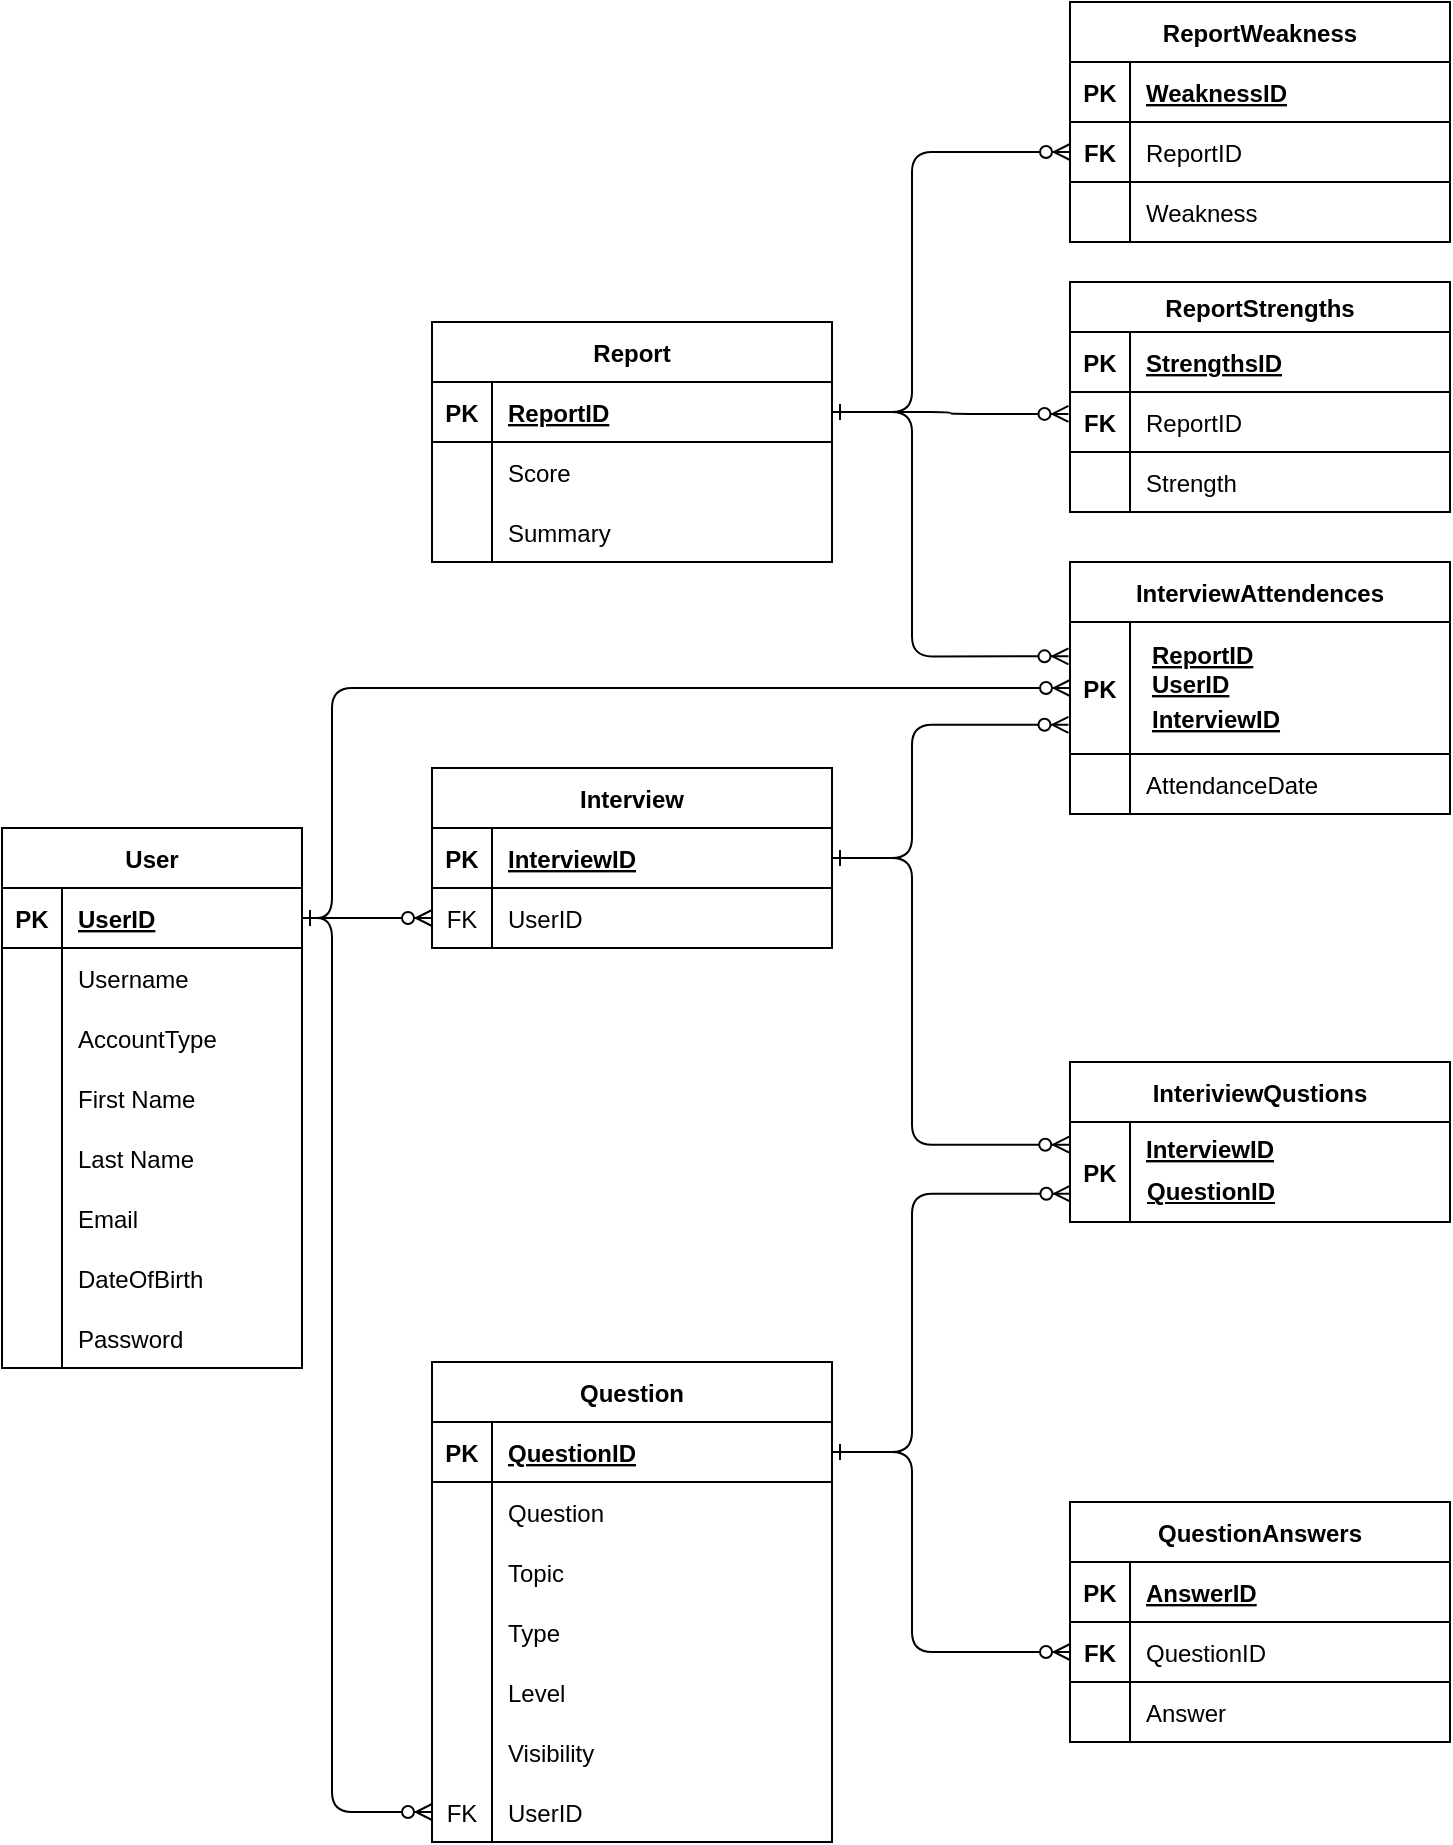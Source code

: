 <mxfile version="20.6.0" type="device"><diagram id="R2lEEEUBdFMjLlhIrx00" name="Page-1"><mxGraphModel dx="1718" dy="1920" grid="1" gridSize="10" guides="1" tooltips="1" connect="1" arrows="1" fold="1" page="1" pageScale="1" pageWidth="850" pageHeight="1100" math="0" shadow="0" extFonts="Permanent Marker^https://fonts.googleapis.com/css?family=Permanent+Marker"><root><mxCell id="0"/><mxCell id="1" parent="0"/><mxCell id="C-vyLk0tnHw3VtMMgP7b-2" value="Question" style="shape=table;startSize=30;container=1;collapsible=1;childLayout=tableLayout;fixedRows=1;rowLines=0;fontStyle=1;align=center;resizeLast=1;" parent="1" vertex="1"><mxGeometry x="240" y="310" width="200" height="240" as="geometry"/></mxCell><mxCell id="C-vyLk0tnHw3VtMMgP7b-3" value="" style="shape=partialRectangle;collapsible=0;dropTarget=0;pointerEvents=0;fillColor=none;points=[[0,0.5],[1,0.5]];portConstraint=eastwest;top=0;left=0;right=0;bottom=1;" parent="C-vyLk0tnHw3VtMMgP7b-2" vertex="1"><mxGeometry y="30" width="200" height="30" as="geometry"/></mxCell><mxCell id="C-vyLk0tnHw3VtMMgP7b-4" value="PK" style="shape=partialRectangle;overflow=hidden;connectable=0;fillColor=none;top=0;left=0;bottom=0;right=0;fontStyle=1;" parent="C-vyLk0tnHw3VtMMgP7b-3" vertex="1"><mxGeometry width="30" height="30" as="geometry"><mxRectangle width="30" height="30" as="alternateBounds"/></mxGeometry></mxCell><mxCell id="C-vyLk0tnHw3VtMMgP7b-5" value="QuestionID" style="shape=partialRectangle;overflow=hidden;connectable=0;fillColor=none;top=0;left=0;bottom=0;right=0;align=left;spacingLeft=6;fontStyle=5;" parent="C-vyLk0tnHw3VtMMgP7b-3" vertex="1"><mxGeometry x="30" width="170" height="30" as="geometry"><mxRectangle width="170" height="30" as="alternateBounds"/></mxGeometry></mxCell><mxCell id="C-vyLk0tnHw3VtMMgP7b-6" value="" style="shape=partialRectangle;collapsible=0;dropTarget=0;pointerEvents=0;fillColor=none;points=[[0,0.5],[1,0.5]];portConstraint=eastwest;top=0;left=0;right=0;bottom=0;" parent="C-vyLk0tnHw3VtMMgP7b-2" vertex="1"><mxGeometry y="60" width="200" height="30" as="geometry"/></mxCell><mxCell id="C-vyLk0tnHw3VtMMgP7b-7" value="" style="shape=partialRectangle;overflow=hidden;connectable=0;fillColor=none;top=0;left=0;bottom=0;right=0;" parent="C-vyLk0tnHw3VtMMgP7b-6" vertex="1"><mxGeometry width="30" height="30" as="geometry"><mxRectangle width="30" height="30" as="alternateBounds"/></mxGeometry></mxCell><mxCell id="C-vyLk0tnHw3VtMMgP7b-8" value="Question" style="shape=partialRectangle;overflow=hidden;connectable=0;fillColor=none;top=0;left=0;bottom=0;right=0;align=left;spacingLeft=6;" parent="C-vyLk0tnHw3VtMMgP7b-6" vertex="1"><mxGeometry x="30" width="170" height="30" as="geometry"><mxRectangle width="170" height="30" as="alternateBounds"/></mxGeometry></mxCell><mxCell id="C-vyLk0tnHw3VtMMgP7b-9" value="" style="shape=partialRectangle;collapsible=0;dropTarget=0;pointerEvents=0;fillColor=none;points=[[0,0.5],[1,0.5]];portConstraint=eastwest;top=0;left=0;right=0;bottom=0;" parent="C-vyLk0tnHw3VtMMgP7b-2" vertex="1"><mxGeometry y="90" width="200" height="30" as="geometry"/></mxCell><mxCell id="C-vyLk0tnHw3VtMMgP7b-10" value="" style="shape=partialRectangle;overflow=hidden;connectable=0;fillColor=none;top=0;left=0;bottom=0;right=0;" parent="C-vyLk0tnHw3VtMMgP7b-9" vertex="1"><mxGeometry width="30" height="30" as="geometry"><mxRectangle width="30" height="30" as="alternateBounds"/></mxGeometry></mxCell><mxCell id="C-vyLk0tnHw3VtMMgP7b-11" value="Topic" style="shape=partialRectangle;overflow=hidden;connectable=0;fillColor=none;top=0;left=0;bottom=0;right=0;align=left;spacingLeft=6;" parent="C-vyLk0tnHw3VtMMgP7b-9" vertex="1"><mxGeometry x="30" width="170" height="30" as="geometry"><mxRectangle width="170" height="30" as="alternateBounds"/></mxGeometry></mxCell><mxCell id="hrVSqrHR-M6TGZz29rNd-143" value="" style="shape=partialRectangle;collapsible=0;dropTarget=0;pointerEvents=0;fillColor=none;points=[[0,0.5],[1,0.5]];portConstraint=eastwest;top=0;left=0;right=0;bottom=0;" vertex="1" parent="C-vyLk0tnHw3VtMMgP7b-2"><mxGeometry y="120" width="200" height="30" as="geometry"/></mxCell><mxCell id="hrVSqrHR-M6TGZz29rNd-144" value="" style="shape=partialRectangle;overflow=hidden;connectable=0;fillColor=none;top=0;left=0;bottom=0;right=0;" vertex="1" parent="hrVSqrHR-M6TGZz29rNd-143"><mxGeometry width="30" height="30" as="geometry"><mxRectangle width="30" height="30" as="alternateBounds"/></mxGeometry></mxCell><mxCell id="hrVSqrHR-M6TGZz29rNd-145" value="Type" style="shape=partialRectangle;overflow=hidden;connectable=0;fillColor=none;top=0;left=0;bottom=0;right=0;align=left;spacingLeft=6;" vertex="1" parent="hrVSqrHR-M6TGZz29rNd-143"><mxGeometry x="30" width="170" height="30" as="geometry"><mxRectangle width="170" height="30" as="alternateBounds"/></mxGeometry></mxCell><mxCell id="hrVSqrHR-M6TGZz29rNd-146" value="" style="shape=partialRectangle;collapsible=0;dropTarget=0;pointerEvents=0;fillColor=none;points=[[0,0.5],[1,0.5]];portConstraint=eastwest;top=0;left=0;right=0;bottom=0;" vertex="1" parent="C-vyLk0tnHw3VtMMgP7b-2"><mxGeometry y="150" width="200" height="30" as="geometry"/></mxCell><mxCell id="hrVSqrHR-M6TGZz29rNd-147" value="" style="shape=partialRectangle;overflow=hidden;connectable=0;fillColor=none;top=0;left=0;bottom=0;right=0;" vertex="1" parent="hrVSqrHR-M6TGZz29rNd-146"><mxGeometry width="30" height="30" as="geometry"><mxRectangle width="30" height="30" as="alternateBounds"/></mxGeometry></mxCell><mxCell id="hrVSqrHR-M6TGZz29rNd-148" value="Level" style="shape=partialRectangle;overflow=hidden;connectable=0;fillColor=none;top=0;left=0;bottom=0;right=0;align=left;spacingLeft=6;" vertex="1" parent="hrVSqrHR-M6TGZz29rNd-146"><mxGeometry x="30" width="170" height="30" as="geometry"><mxRectangle width="170" height="30" as="alternateBounds"/></mxGeometry></mxCell><mxCell id="hrVSqrHR-M6TGZz29rNd-149" value="" style="shape=partialRectangle;collapsible=0;dropTarget=0;pointerEvents=0;fillColor=none;points=[[0,0.5],[1,0.5]];portConstraint=eastwest;top=0;left=0;right=0;bottom=0;" vertex="1" parent="C-vyLk0tnHw3VtMMgP7b-2"><mxGeometry y="180" width="200" height="30" as="geometry"/></mxCell><mxCell id="hrVSqrHR-M6TGZz29rNd-150" value="" style="shape=partialRectangle;overflow=hidden;connectable=0;fillColor=none;top=0;left=0;bottom=0;right=0;" vertex="1" parent="hrVSqrHR-M6TGZz29rNd-149"><mxGeometry width="30" height="30" as="geometry"><mxRectangle width="30" height="30" as="alternateBounds"/></mxGeometry></mxCell><mxCell id="hrVSqrHR-M6TGZz29rNd-151" value="Visibility" style="shape=partialRectangle;overflow=hidden;connectable=0;fillColor=none;top=0;left=0;bottom=0;right=0;align=left;spacingLeft=6;" vertex="1" parent="hrVSqrHR-M6TGZz29rNd-149"><mxGeometry x="30" width="170" height="30" as="geometry"><mxRectangle width="170" height="30" as="alternateBounds"/></mxGeometry></mxCell><mxCell id="hrVSqrHR-M6TGZz29rNd-236" value="" style="shape=partialRectangle;collapsible=0;dropTarget=0;pointerEvents=0;fillColor=none;points=[[0,0.5],[1,0.5]];portConstraint=eastwest;top=0;left=0;right=0;bottom=0;" vertex="1" parent="C-vyLk0tnHw3VtMMgP7b-2"><mxGeometry y="210" width="200" height="30" as="geometry"/></mxCell><mxCell id="hrVSqrHR-M6TGZz29rNd-237" value="FK" style="shape=partialRectangle;overflow=hidden;connectable=0;fillColor=none;top=0;left=0;bottom=0;right=0;" vertex="1" parent="hrVSqrHR-M6TGZz29rNd-236"><mxGeometry width="30" height="30" as="geometry"><mxRectangle width="30" height="30" as="alternateBounds"/></mxGeometry></mxCell><mxCell id="hrVSqrHR-M6TGZz29rNd-238" value="UserID" style="shape=partialRectangle;overflow=hidden;connectable=0;fillColor=none;top=0;left=0;bottom=0;right=0;align=left;spacingLeft=6;" vertex="1" parent="hrVSqrHR-M6TGZz29rNd-236"><mxGeometry x="30" width="170" height="30" as="geometry"><mxRectangle width="170" height="30" as="alternateBounds"/></mxGeometry></mxCell><mxCell id="C-vyLk0tnHw3VtMMgP7b-13" value="Interview" style="shape=table;startSize=30;container=1;collapsible=1;childLayout=tableLayout;fixedRows=1;rowLines=0;fontStyle=1;align=center;resizeLast=1;" parent="1" vertex="1"><mxGeometry x="240" y="13" width="200" height="90" as="geometry"/></mxCell><mxCell id="C-vyLk0tnHw3VtMMgP7b-14" value="" style="shape=partialRectangle;collapsible=0;dropTarget=0;pointerEvents=0;fillColor=none;points=[[0,0.5],[1,0.5]];portConstraint=eastwest;top=0;left=0;right=0;bottom=1;" parent="C-vyLk0tnHw3VtMMgP7b-13" vertex="1"><mxGeometry y="30" width="200" height="30" as="geometry"/></mxCell><mxCell id="C-vyLk0tnHw3VtMMgP7b-15" value="PK" style="shape=partialRectangle;overflow=hidden;connectable=0;fillColor=none;top=0;left=0;bottom=0;right=0;fontStyle=1;" parent="C-vyLk0tnHw3VtMMgP7b-14" vertex="1"><mxGeometry width="30" height="30" as="geometry"><mxRectangle width="30" height="30" as="alternateBounds"/></mxGeometry></mxCell><mxCell id="C-vyLk0tnHw3VtMMgP7b-16" value="InterviewID" style="shape=partialRectangle;overflow=hidden;connectable=0;fillColor=none;top=0;left=0;bottom=0;right=0;align=left;spacingLeft=6;fontStyle=5;" parent="C-vyLk0tnHw3VtMMgP7b-14" vertex="1"><mxGeometry x="30" width="170" height="30" as="geometry"><mxRectangle width="170" height="30" as="alternateBounds"/></mxGeometry></mxCell><mxCell id="C-vyLk0tnHw3VtMMgP7b-17" value="" style="shape=partialRectangle;collapsible=0;dropTarget=0;pointerEvents=0;fillColor=none;points=[[0,0.5],[1,0.5]];portConstraint=eastwest;top=0;left=0;right=0;bottom=0;" parent="C-vyLk0tnHw3VtMMgP7b-13" vertex="1"><mxGeometry y="60" width="200" height="30" as="geometry"/></mxCell><mxCell id="C-vyLk0tnHw3VtMMgP7b-18" value="FK" style="shape=partialRectangle;overflow=hidden;connectable=0;fillColor=none;top=0;left=0;bottom=0;right=0;" parent="C-vyLk0tnHw3VtMMgP7b-17" vertex="1"><mxGeometry width="30" height="30" as="geometry"><mxRectangle width="30" height="30" as="alternateBounds"/></mxGeometry></mxCell><mxCell id="C-vyLk0tnHw3VtMMgP7b-19" value="UserID" style="shape=partialRectangle;overflow=hidden;connectable=0;fillColor=none;top=0;left=0;bottom=0;right=0;align=left;spacingLeft=6;" parent="C-vyLk0tnHw3VtMMgP7b-17" vertex="1"><mxGeometry x="30" width="170" height="30" as="geometry"><mxRectangle width="170" height="30" as="alternateBounds"/></mxGeometry></mxCell><mxCell id="C-vyLk0tnHw3VtMMgP7b-23" value="User" style="shape=table;startSize=30;container=1;collapsible=1;childLayout=tableLayout;fixedRows=1;rowLines=0;fontStyle=1;align=center;resizeLast=1;" parent="1" vertex="1"><mxGeometry x="25" y="43" width="150" height="270" as="geometry"/></mxCell><mxCell id="C-vyLk0tnHw3VtMMgP7b-24" value="" style="shape=partialRectangle;collapsible=0;dropTarget=0;pointerEvents=0;fillColor=none;points=[[0,0.5],[1,0.5]];portConstraint=eastwest;top=0;left=0;right=0;bottom=1;" parent="C-vyLk0tnHw3VtMMgP7b-23" vertex="1"><mxGeometry y="30" width="150" height="30" as="geometry"/></mxCell><mxCell id="C-vyLk0tnHw3VtMMgP7b-25" value="PK" style="shape=partialRectangle;overflow=hidden;connectable=0;fillColor=none;top=0;left=0;bottom=0;right=0;fontStyle=1;" parent="C-vyLk0tnHw3VtMMgP7b-24" vertex="1"><mxGeometry width="30" height="30" as="geometry"><mxRectangle width="30" height="30" as="alternateBounds"/></mxGeometry></mxCell><mxCell id="C-vyLk0tnHw3VtMMgP7b-26" value="UserID" style="shape=partialRectangle;overflow=hidden;connectable=0;fillColor=none;top=0;left=0;bottom=0;right=0;align=left;spacingLeft=6;fontStyle=5;" parent="C-vyLk0tnHw3VtMMgP7b-24" vertex="1"><mxGeometry x="30" width="120" height="30" as="geometry"><mxRectangle width="120" height="30" as="alternateBounds"/></mxGeometry></mxCell><mxCell id="C-vyLk0tnHw3VtMMgP7b-27" value="" style="shape=partialRectangle;collapsible=0;dropTarget=0;pointerEvents=0;fillColor=none;points=[[0,0.5],[1,0.5]];portConstraint=eastwest;top=0;left=0;right=0;bottom=0;" parent="C-vyLk0tnHw3VtMMgP7b-23" vertex="1"><mxGeometry y="60" width="150" height="30" as="geometry"/></mxCell><mxCell id="C-vyLk0tnHw3VtMMgP7b-28" value="" style="shape=partialRectangle;overflow=hidden;connectable=0;fillColor=none;top=0;left=0;bottom=0;right=0;" parent="C-vyLk0tnHw3VtMMgP7b-27" vertex="1"><mxGeometry width="30" height="30" as="geometry"><mxRectangle width="30" height="30" as="alternateBounds"/></mxGeometry></mxCell><mxCell id="C-vyLk0tnHw3VtMMgP7b-29" value="Username " style="shape=partialRectangle;overflow=hidden;connectable=0;fillColor=none;top=0;left=0;bottom=0;right=0;align=left;spacingLeft=6;" parent="C-vyLk0tnHw3VtMMgP7b-27" vertex="1"><mxGeometry x="30" width="120" height="30" as="geometry"><mxRectangle width="120" height="30" as="alternateBounds"/></mxGeometry></mxCell><mxCell id="hrVSqrHR-M6TGZz29rNd-122" value="" style="shape=partialRectangle;collapsible=0;dropTarget=0;pointerEvents=0;fillColor=none;points=[[0,0.5],[1,0.5]];portConstraint=eastwest;top=0;left=0;right=0;bottom=0;" vertex="1" parent="C-vyLk0tnHw3VtMMgP7b-23"><mxGeometry y="90" width="150" height="30" as="geometry"/></mxCell><mxCell id="hrVSqrHR-M6TGZz29rNd-123" value="" style="shape=partialRectangle;overflow=hidden;connectable=0;fillColor=none;top=0;left=0;bottom=0;right=0;" vertex="1" parent="hrVSqrHR-M6TGZz29rNd-122"><mxGeometry width="30" height="30" as="geometry"><mxRectangle width="30" height="30" as="alternateBounds"/></mxGeometry></mxCell><mxCell id="hrVSqrHR-M6TGZz29rNd-124" value="AccountType " style="shape=partialRectangle;overflow=hidden;connectable=0;fillColor=none;top=0;left=0;bottom=0;right=0;align=left;spacingLeft=6;" vertex="1" parent="hrVSqrHR-M6TGZz29rNd-122"><mxGeometry x="30" width="120" height="30" as="geometry"><mxRectangle width="120" height="30" as="alternateBounds"/></mxGeometry></mxCell><mxCell id="hrVSqrHR-M6TGZz29rNd-125" value="" style="shape=partialRectangle;collapsible=0;dropTarget=0;pointerEvents=0;fillColor=none;points=[[0,0.5],[1,0.5]];portConstraint=eastwest;top=0;left=0;right=0;bottom=0;" vertex="1" parent="C-vyLk0tnHw3VtMMgP7b-23"><mxGeometry y="120" width="150" height="30" as="geometry"/></mxCell><mxCell id="hrVSqrHR-M6TGZz29rNd-126" value="" style="shape=partialRectangle;overflow=hidden;connectable=0;fillColor=none;top=0;left=0;bottom=0;right=0;" vertex="1" parent="hrVSqrHR-M6TGZz29rNd-125"><mxGeometry width="30" height="30" as="geometry"><mxRectangle width="30" height="30" as="alternateBounds"/></mxGeometry></mxCell><mxCell id="hrVSqrHR-M6TGZz29rNd-127" value="First Name" style="shape=partialRectangle;overflow=hidden;connectable=0;fillColor=none;top=0;left=0;bottom=0;right=0;align=left;spacingLeft=6;" vertex="1" parent="hrVSqrHR-M6TGZz29rNd-125"><mxGeometry x="30" width="120" height="30" as="geometry"><mxRectangle width="120" height="30" as="alternateBounds"/></mxGeometry></mxCell><mxCell id="hrVSqrHR-M6TGZz29rNd-128" value="" style="shape=partialRectangle;collapsible=0;dropTarget=0;pointerEvents=0;fillColor=none;points=[[0,0.5],[1,0.5]];portConstraint=eastwest;top=0;left=0;right=0;bottom=0;" vertex="1" parent="C-vyLk0tnHw3VtMMgP7b-23"><mxGeometry y="150" width="150" height="30" as="geometry"/></mxCell><mxCell id="hrVSqrHR-M6TGZz29rNd-129" value="" style="shape=partialRectangle;overflow=hidden;connectable=0;fillColor=none;top=0;left=0;bottom=0;right=0;" vertex="1" parent="hrVSqrHR-M6TGZz29rNd-128"><mxGeometry width="30" height="30" as="geometry"><mxRectangle width="30" height="30" as="alternateBounds"/></mxGeometry></mxCell><mxCell id="hrVSqrHR-M6TGZz29rNd-130" value="Last Name" style="shape=partialRectangle;overflow=hidden;connectable=0;fillColor=none;top=0;left=0;bottom=0;right=0;align=left;spacingLeft=6;" vertex="1" parent="hrVSqrHR-M6TGZz29rNd-128"><mxGeometry x="30" width="120" height="30" as="geometry"><mxRectangle width="120" height="30" as="alternateBounds"/></mxGeometry></mxCell><mxCell id="hrVSqrHR-M6TGZz29rNd-131" value="" style="shape=partialRectangle;collapsible=0;dropTarget=0;pointerEvents=0;fillColor=none;points=[[0,0.5],[1,0.5]];portConstraint=eastwest;top=0;left=0;right=0;bottom=0;" vertex="1" parent="C-vyLk0tnHw3VtMMgP7b-23"><mxGeometry y="180" width="150" height="30" as="geometry"/></mxCell><mxCell id="hrVSqrHR-M6TGZz29rNd-132" value="" style="shape=partialRectangle;overflow=hidden;connectable=0;fillColor=none;top=0;left=0;bottom=0;right=0;" vertex="1" parent="hrVSqrHR-M6TGZz29rNd-131"><mxGeometry width="30" height="30" as="geometry"><mxRectangle width="30" height="30" as="alternateBounds"/></mxGeometry></mxCell><mxCell id="hrVSqrHR-M6TGZz29rNd-133" value="Email" style="shape=partialRectangle;overflow=hidden;connectable=0;fillColor=none;top=0;left=0;bottom=0;right=0;align=left;spacingLeft=6;" vertex="1" parent="hrVSqrHR-M6TGZz29rNd-131"><mxGeometry x="30" width="120" height="30" as="geometry"><mxRectangle width="120" height="30" as="alternateBounds"/></mxGeometry></mxCell><mxCell id="hrVSqrHR-M6TGZz29rNd-134" value="" style="shape=partialRectangle;collapsible=0;dropTarget=0;pointerEvents=0;fillColor=none;points=[[0,0.5],[1,0.5]];portConstraint=eastwest;top=0;left=0;right=0;bottom=0;" vertex="1" parent="C-vyLk0tnHw3VtMMgP7b-23"><mxGeometry y="210" width="150" height="30" as="geometry"/></mxCell><mxCell id="hrVSqrHR-M6TGZz29rNd-135" value="" style="shape=partialRectangle;overflow=hidden;connectable=0;fillColor=none;top=0;left=0;bottom=0;right=0;" vertex="1" parent="hrVSqrHR-M6TGZz29rNd-134"><mxGeometry width="30" height="30" as="geometry"><mxRectangle width="30" height="30" as="alternateBounds"/></mxGeometry></mxCell><mxCell id="hrVSqrHR-M6TGZz29rNd-136" value="DateOfBirth" style="shape=partialRectangle;overflow=hidden;connectable=0;fillColor=none;top=0;left=0;bottom=0;right=0;align=left;spacingLeft=6;" vertex="1" parent="hrVSqrHR-M6TGZz29rNd-134"><mxGeometry x="30" width="120" height="30" as="geometry"><mxRectangle width="120" height="30" as="alternateBounds"/></mxGeometry></mxCell><mxCell id="hrVSqrHR-M6TGZz29rNd-137" value="" style="shape=partialRectangle;collapsible=0;dropTarget=0;pointerEvents=0;fillColor=none;points=[[0,0.5],[1,0.5]];portConstraint=eastwest;top=0;left=0;right=0;bottom=0;" vertex="1" parent="C-vyLk0tnHw3VtMMgP7b-23"><mxGeometry y="240" width="150" height="30" as="geometry"/></mxCell><mxCell id="hrVSqrHR-M6TGZz29rNd-138" value="" style="shape=partialRectangle;overflow=hidden;connectable=0;fillColor=none;top=0;left=0;bottom=0;right=0;" vertex="1" parent="hrVSqrHR-M6TGZz29rNd-137"><mxGeometry width="30" height="30" as="geometry"><mxRectangle width="30" height="30" as="alternateBounds"/></mxGeometry></mxCell><mxCell id="hrVSqrHR-M6TGZz29rNd-139" value="Password" style="shape=partialRectangle;overflow=hidden;connectable=0;fillColor=none;top=0;left=0;bottom=0;right=0;align=left;spacingLeft=6;" vertex="1" parent="hrVSqrHR-M6TGZz29rNd-137"><mxGeometry x="30" width="120" height="30" as="geometry"><mxRectangle width="120" height="30" as="alternateBounds"/></mxGeometry></mxCell><mxCell id="hrVSqrHR-M6TGZz29rNd-174" value="QuestionAnswers" style="shape=table;startSize=30;container=1;collapsible=1;childLayout=tableLayout;fixedRows=1;rowLines=0;fontStyle=1;align=center;resizeLast=1;" vertex="1" parent="1"><mxGeometry x="559" y="380" width="190" height="120" as="geometry"/></mxCell><mxCell id="hrVSqrHR-M6TGZz29rNd-175" value="" style="shape=partialRectangle;collapsible=0;dropTarget=0;pointerEvents=0;fillColor=none;points=[[0,0.5],[1,0.5]];portConstraint=eastwest;top=0;left=0;right=0;bottom=1;" vertex="1" parent="hrVSqrHR-M6TGZz29rNd-174"><mxGeometry y="30" width="190" height="30" as="geometry"/></mxCell><mxCell id="hrVSqrHR-M6TGZz29rNd-176" value="PK" style="shape=partialRectangle;overflow=hidden;connectable=0;fillColor=none;top=0;left=0;bottom=0;right=0;fontStyle=1;" vertex="1" parent="hrVSqrHR-M6TGZz29rNd-175"><mxGeometry width="30" height="30" as="geometry"><mxRectangle width="30" height="30" as="alternateBounds"/></mxGeometry></mxCell><mxCell id="hrVSqrHR-M6TGZz29rNd-177" value="AnswerID" style="shape=partialRectangle;overflow=hidden;connectable=0;fillColor=none;top=0;left=0;bottom=0;right=0;align=left;spacingLeft=6;fontStyle=5;" vertex="1" parent="hrVSqrHR-M6TGZz29rNd-175"><mxGeometry x="30" width="160" height="30" as="geometry"><mxRectangle width="160" height="30" as="alternateBounds"/></mxGeometry></mxCell><mxCell id="hrVSqrHR-M6TGZz29rNd-209" value="" style="shape=partialRectangle;collapsible=0;dropTarget=0;pointerEvents=0;fillColor=none;points=[[0,0.5],[1,0.5]];portConstraint=eastwest;top=0;left=0;right=0;bottom=1;" vertex="1" parent="hrVSqrHR-M6TGZz29rNd-174"><mxGeometry y="60" width="190" height="30" as="geometry"/></mxCell><mxCell id="hrVSqrHR-M6TGZz29rNd-210" value="FK" style="shape=partialRectangle;overflow=hidden;connectable=0;fillColor=none;top=0;left=0;bottom=0;right=0;fontStyle=1;" vertex="1" parent="hrVSqrHR-M6TGZz29rNd-209"><mxGeometry width="30" height="30" as="geometry"><mxRectangle width="30" height="30" as="alternateBounds"/></mxGeometry></mxCell><mxCell id="hrVSqrHR-M6TGZz29rNd-211" value="QuestionID" style="shape=partialRectangle;overflow=hidden;connectable=0;fillColor=none;top=0;left=0;bottom=0;right=0;align=left;spacingLeft=6;fontStyle=0;" vertex="1" parent="hrVSqrHR-M6TGZz29rNd-209"><mxGeometry x="30" width="160" height="30" as="geometry"><mxRectangle width="160" height="30" as="alternateBounds"/></mxGeometry></mxCell><mxCell id="hrVSqrHR-M6TGZz29rNd-178" value="" style="shape=partialRectangle;collapsible=0;dropTarget=0;pointerEvents=0;fillColor=none;points=[[0,0.5],[1,0.5]];portConstraint=eastwest;top=0;left=0;right=0;bottom=0;" vertex="1" parent="hrVSqrHR-M6TGZz29rNd-174"><mxGeometry y="90" width="190" height="30" as="geometry"/></mxCell><mxCell id="hrVSqrHR-M6TGZz29rNd-179" value="" style="shape=partialRectangle;overflow=hidden;connectable=0;fillColor=none;top=0;left=0;bottom=0;right=0;" vertex="1" parent="hrVSqrHR-M6TGZz29rNd-178"><mxGeometry width="30" height="30" as="geometry"><mxRectangle width="30" height="30" as="alternateBounds"/></mxGeometry></mxCell><mxCell id="hrVSqrHR-M6TGZz29rNd-180" value="Answer" style="shape=partialRectangle;overflow=hidden;connectable=0;fillColor=none;top=0;left=0;bottom=0;right=0;align=left;spacingLeft=6;" vertex="1" parent="hrVSqrHR-M6TGZz29rNd-178"><mxGeometry x="30" width="160" height="30" as="geometry"><mxRectangle width="160" height="30" as="alternateBounds"/></mxGeometry></mxCell><mxCell id="hrVSqrHR-M6TGZz29rNd-193" value="Report" style="shape=table;startSize=30;container=1;collapsible=1;childLayout=tableLayout;fixedRows=1;rowLines=0;fontStyle=1;align=center;resizeLast=1;" vertex="1" parent="1"><mxGeometry x="240" y="-210" width="200" height="120" as="geometry"/></mxCell><mxCell id="hrVSqrHR-M6TGZz29rNd-194" value="" style="shape=partialRectangle;collapsible=0;dropTarget=0;pointerEvents=0;fillColor=none;points=[[0,0.5],[1,0.5]];portConstraint=eastwest;top=0;left=0;right=0;bottom=1;" vertex="1" parent="hrVSqrHR-M6TGZz29rNd-193"><mxGeometry y="30" width="200" height="30" as="geometry"/></mxCell><mxCell id="hrVSqrHR-M6TGZz29rNd-195" value="PK" style="shape=partialRectangle;overflow=hidden;connectable=0;fillColor=none;top=0;left=0;bottom=0;right=0;fontStyle=1;" vertex="1" parent="hrVSqrHR-M6TGZz29rNd-194"><mxGeometry width="30" height="30" as="geometry"><mxRectangle width="30" height="30" as="alternateBounds"/></mxGeometry></mxCell><mxCell id="hrVSqrHR-M6TGZz29rNd-196" value="ReportID" style="shape=partialRectangle;overflow=hidden;connectable=0;fillColor=none;top=0;left=0;bottom=0;right=0;align=left;spacingLeft=6;fontStyle=5;" vertex="1" parent="hrVSqrHR-M6TGZz29rNd-194"><mxGeometry x="30" width="170" height="30" as="geometry"><mxRectangle width="170" height="30" as="alternateBounds"/></mxGeometry></mxCell><mxCell id="hrVSqrHR-M6TGZz29rNd-197" value="" style="shape=partialRectangle;collapsible=0;dropTarget=0;pointerEvents=0;fillColor=none;points=[[0,0.5],[1,0.5]];portConstraint=eastwest;top=0;left=0;right=0;bottom=0;" vertex="1" parent="hrVSqrHR-M6TGZz29rNd-193"><mxGeometry y="60" width="200" height="30" as="geometry"/></mxCell><mxCell id="hrVSqrHR-M6TGZz29rNd-198" value="" style="shape=partialRectangle;overflow=hidden;connectable=0;fillColor=none;top=0;left=0;bottom=0;right=0;" vertex="1" parent="hrVSqrHR-M6TGZz29rNd-197"><mxGeometry width="30" height="30" as="geometry"><mxRectangle width="30" height="30" as="alternateBounds"/></mxGeometry></mxCell><mxCell id="hrVSqrHR-M6TGZz29rNd-199" value="Score" style="shape=partialRectangle;overflow=hidden;connectable=0;fillColor=none;top=0;left=0;bottom=0;right=0;align=left;spacingLeft=6;" vertex="1" parent="hrVSqrHR-M6TGZz29rNd-197"><mxGeometry x="30" width="170" height="30" as="geometry"><mxRectangle width="170" height="30" as="alternateBounds"/></mxGeometry></mxCell><mxCell id="hrVSqrHR-M6TGZz29rNd-200" value="" style="shape=partialRectangle;collapsible=0;dropTarget=0;pointerEvents=0;fillColor=none;points=[[0,0.5],[1,0.5]];portConstraint=eastwest;top=0;left=0;right=0;bottom=0;" vertex="1" parent="hrVSqrHR-M6TGZz29rNd-193"><mxGeometry y="90" width="200" height="30" as="geometry"/></mxCell><mxCell id="hrVSqrHR-M6TGZz29rNd-201" value="" style="shape=partialRectangle;overflow=hidden;connectable=0;fillColor=none;top=0;left=0;bottom=0;right=0;" vertex="1" parent="hrVSqrHR-M6TGZz29rNd-200"><mxGeometry width="30" height="30" as="geometry"><mxRectangle width="30" height="30" as="alternateBounds"/></mxGeometry></mxCell><mxCell id="hrVSqrHR-M6TGZz29rNd-202" value="Summary" style="shape=partialRectangle;overflow=hidden;connectable=0;fillColor=none;top=0;left=0;bottom=0;right=0;align=left;spacingLeft=6;" vertex="1" parent="hrVSqrHR-M6TGZz29rNd-200"><mxGeometry x="30" width="170" height="30" as="geometry"><mxRectangle width="170" height="30" as="alternateBounds"/></mxGeometry></mxCell><mxCell id="hrVSqrHR-M6TGZz29rNd-212" value="" style="edgeStyle=orthogonalEdgeStyle;endArrow=ERzeroToMany;startArrow=ERone;endFill=1;startFill=0;entryX=0;entryY=0.5;entryDx=0;entryDy=0;" edge="1" parent="1" source="C-vyLk0tnHw3VtMMgP7b-3" target="hrVSqrHR-M6TGZz29rNd-209"><mxGeometry width="100" height="100" relative="1" as="geometry"><mxPoint x="200" y="95" as="sourcePoint"/><mxPoint x="290" y="105" as="targetPoint"/><Array as="points"><mxPoint x="480" y="355"/><mxPoint x="480" y="455"/></Array></mxGeometry></mxCell><mxCell id="hrVSqrHR-M6TGZz29rNd-213" value="ReportWeakness" style="shape=table;startSize=30;container=1;collapsible=1;childLayout=tableLayout;fixedRows=1;rowLines=0;fontStyle=1;align=center;resizeLast=1;" vertex="1" parent="1"><mxGeometry x="559" y="-370" width="190" height="120" as="geometry"/></mxCell><mxCell id="hrVSqrHR-M6TGZz29rNd-214" value="" style="shape=partialRectangle;collapsible=0;dropTarget=0;pointerEvents=0;fillColor=none;points=[[0,0.5],[1,0.5]];portConstraint=eastwest;top=0;left=0;right=0;bottom=1;" vertex="1" parent="hrVSqrHR-M6TGZz29rNd-213"><mxGeometry y="30" width="190" height="30" as="geometry"/></mxCell><mxCell id="hrVSqrHR-M6TGZz29rNd-215" value="PK" style="shape=partialRectangle;overflow=hidden;connectable=0;fillColor=none;top=0;left=0;bottom=0;right=0;fontStyle=1;" vertex="1" parent="hrVSqrHR-M6TGZz29rNd-214"><mxGeometry width="30" height="30" as="geometry"><mxRectangle width="30" height="30" as="alternateBounds"/></mxGeometry></mxCell><mxCell id="hrVSqrHR-M6TGZz29rNd-216" value="WeaknessID" style="shape=partialRectangle;overflow=hidden;connectable=0;fillColor=none;top=0;left=0;bottom=0;right=0;align=left;spacingLeft=6;fontStyle=5;" vertex="1" parent="hrVSqrHR-M6TGZz29rNd-214"><mxGeometry x="30" width="160" height="30" as="geometry"><mxRectangle width="160" height="30" as="alternateBounds"/></mxGeometry></mxCell><mxCell id="hrVSqrHR-M6TGZz29rNd-217" value="" style="shape=partialRectangle;collapsible=0;dropTarget=0;pointerEvents=0;fillColor=none;points=[[0,0.5],[1,0.5]];portConstraint=eastwest;top=0;left=0;right=0;bottom=1;" vertex="1" parent="hrVSqrHR-M6TGZz29rNd-213"><mxGeometry y="60" width="190" height="30" as="geometry"/></mxCell><mxCell id="hrVSqrHR-M6TGZz29rNd-218" value="FK" style="shape=partialRectangle;overflow=hidden;connectable=0;fillColor=none;top=0;left=0;bottom=0;right=0;fontStyle=1;" vertex="1" parent="hrVSqrHR-M6TGZz29rNd-217"><mxGeometry width="30" height="30" as="geometry"><mxRectangle width="30" height="30" as="alternateBounds"/></mxGeometry></mxCell><mxCell id="hrVSqrHR-M6TGZz29rNd-219" value="ReportID" style="shape=partialRectangle;overflow=hidden;connectable=0;fillColor=none;top=0;left=0;bottom=0;right=0;align=left;spacingLeft=6;fontStyle=0;" vertex="1" parent="hrVSqrHR-M6TGZz29rNd-217"><mxGeometry x="30" width="160" height="30" as="geometry"><mxRectangle width="160" height="30" as="alternateBounds"/></mxGeometry></mxCell><mxCell id="hrVSqrHR-M6TGZz29rNd-220" value="" style="shape=partialRectangle;collapsible=0;dropTarget=0;pointerEvents=0;fillColor=none;points=[[0,0.5],[1,0.5]];portConstraint=eastwest;top=0;left=0;right=0;bottom=0;" vertex="1" parent="hrVSqrHR-M6TGZz29rNd-213"><mxGeometry y="90" width="190" height="30" as="geometry"/></mxCell><mxCell id="hrVSqrHR-M6TGZz29rNd-221" value="" style="shape=partialRectangle;overflow=hidden;connectable=0;fillColor=none;top=0;left=0;bottom=0;right=0;" vertex="1" parent="hrVSqrHR-M6TGZz29rNd-220"><mxGeometry width="30" height="30" as="geometry"><mxRectangle width="30" height="30" as="alternateBounds"/></mxGeometry></mxCell><mxCell id="hrVSqrHR-M6TGZz29rNd-222" value="Weakness" style="shape=partialRectangle;overflow=hidden;connectable=0;fillColor=none;top=0;left=0;bottom=0;right=0;align=left;spacingLeft=6;" vertex="1" parent="hrVSqrHR-M6TGZz29rNd-220"><mxGeometry x="30" width="160" height="30" as="geometry"><mxRectangle width="160" height="30" as="alternateBounds"/></mxGeometry></mxCell><mxCell id="hrVSqrHR-M6TGZz29rNd-223" value="ReportStrengths" style="shape=table;startSize=25;container=1;collapsible=1;childLayout=tableLayout;fixedRows=1;rowLines=0;fontStyle=1;align=center;resizeLast=1;" vertex="1" parent="1"><mxGeometry x="559" y="-230" width="190" height="115" as="geometry"/></mxCell><mxCell id="hrVSqrHR-M6TGZz29rNd-224" value="" style="shape=partialRectangle;collapsible=0;dropTarget=0;pointerEvents=0;fillColor=none;points=[[0,0.5],[1,0.5]];portConstraint=eastwest;top=0;left=0;right=0;bottom=1;" vertex="1" parent="hrVSqrHR-M6TGZz29rNd-223"><mxGeometry y="25" width="190" height="30" as="geometry"/></mxCell><mxCell id="hrVSqrHR-M6TGZz29rNd-225" value="PK" style="shape=partialRectangle;overflow=hidden;connectable=0;fillColor=none;top=0;left=0;bottom=0;right=0;fontStyle=1;" vertex="1" parent="hrVSqrHR-M6TGZz29rNd-224"><mxGeometry width="30" height="30" as="geometry"><mxRectangle width="30" height="30" as="alternateBounds"/></mxGeometry></mxCell><mxCell id="hrVSqrHR-M6TGZz29rNd-226" value="StrengthsID" style="shape=partialRectangle;overflow=hidden;connectable=0;fillColor=none;top=0;left=0;bottom=0;right=0;align=left;spacingLeft=6;fontStyle=5;" vertex="1" parent="hrVSqrHR-M6TGZz29rNd-224"><mxGeometry x="30" width="160" height="30" as="geometry"><mxRectangle width="160" height="30" as="alternateBounds"/></mxGeometry></mxCell><mxCell id="hrVSqrHR-M6TGZz29rNd-227" value="" style="shape=partialRectangle;collapsible=0;dropTarget=0;pointerEvents=0;fillColor=none;points=[[0,0.5],[1,0.5]];portConstraint=eastwest;top=0;left=0;right=0;bottom=1;" vertex="1" parent="hrVSqrHR-M6TGZz29rNd-223"><mxGeometry y="55" width="190" height="30" as="geometry"/></mxCell><mxCell id="hrVSqrHR-M6TGZz29rNd-228" value="FK" style="shape=partialRectangle;overflow=hidden;connectable=0;fillColor=none;top=0;left=0;bottom=0;right=0;fontStyle=1;" vertex="1" parent="hrVSqrHR-M6TGZz29rNd-227"><mxGeometry width="30" height="30" as="geometry"><mxRectangle width="30" height="30" as="alternateBounds"/></mxGeometry></mxCell><mxCell id="hrVSqrHR-M6TGZz29rNd-229" value="ReportID" style="shape=partialRectangle;overflow=hidden;connectable=0;fillColor=none;top=0;left=0;bottom=0;right=0;align=left;spacingLeft=6;fontStyle=0;" vertex="1" parent="hrVSqrHR-M6TGZz29rNd-227"><mxGeometry x="30" width="160" height="30" as="geometry"><mxRectangle width="160" height="30" as="alternateBounds"/></mxGeometry></mxCell><mxCell id="hrVSqrHR-M6TGZz29rNd-230" value="" style="shape=partialRectangle;collapsible=0;dropTarget=0;pointerEvents=0;fillColor=none;points=[[0,0.5],[1,0.5]];portConstraint=eastwest;top=0;left=0;right=0;bottom=0;" vertex="1" parent="hrVSqrHR-M6TGZz29rNd-223"><mxGeometry y="85" width="190" height="30" as="geometry"/></mxCell><mxCell id="hrVSqrHR-M6TGZz29rNd-231" value="" style="shape=partialRectangle;overflow=hidden;connectable=0;fillColor=none;top=0;left=0;bottom=0;right=0;" vertex="1" parent="hrVSqrHR-M6TGZz29rNd-230"><mxGeometry width="30" height="30" as="geometry"><mxRectangle width="30" height="30" as="alternateBounds"/></mxGeometry></mxCell><mxCell id="hrVSqrHR-M6TGZz29rNd-232" value="Strength" style="shape=partialRectangle;overflow=hidden;connectable=0;fillColor=none;top=0;left=0;bottom=0;right=0;align=left;spacingLeft=6;" vertex="1" parent="hrVSqrHR-M6TGZz29rNd-230"><mxGeometry x="30" width="160" height="30" as="geometry"><mxRectangle width="160" height="30" as="alternateBounds"/></mxGeometry></mxCell><mxCell id="hrVSqrHR-M6TGZz29rNd-233" value="" style="edgeStyle=orthogonalEdgeStyle;endArrow=ERzeroToMany;startArrow=ERone;endFill=1;startFill=0;exitX=1;exitY=0.5;exitDx=0;exitDy=0;entryX=0;entryY=0.5;entryDx=0;entryDy=0;" edge="1" parent="1" source="hrVSqrHR-M6TGZz29rNd-194" target="hrVSqrHR-M6TGZz29rNd-217"><mxGeometry width="100" height="100" relative="1" as="geometry"><mxPoint x="759.5" y="-637.49" as="sourcePoint"/><mxPoint x="820" y="-602" as="targetPoint"/><Array as="points"><mxPoint x="480" y="-165"/><mxPoint x="480" y="-295"/></Array></mxGeometry></mxCell><mxCell id="hrVSqrHR-M6TGZz29rNd-234" value="" style="edgeStyle=orthogonalEdgeStyle;endArrow=ERzeroToMany;startArrow=ERone;endFill=1;startFill=0;exitX=1;exitY=0.5;exitDx=0;exitDy=0;entryX=-0.004;entryY=0.365;entryDx=0;entryDy=0;entryPerimeter=0;" edge="1" parent="1" source="hrVSqrHR-M6TGZz29rNd-194" target="hrVSqrHR-M6TGZz29rNd-227"><mxGeometry width="100" height="100" relative="1" as="geometry"><mxPoint x="520" y="-275" as="sourcePoint"/><mxPoint x="585" y="-295" as="targetPoint"/></mxGeometry></mxCell><mxCell id="hrVSqrHR-M6TGZz29rNd-265" value="" style="edgeStyle=orthogonalEdgeStyle;endArrow=ERzeroToMany;startArrow=ERone;endFill=1;startFill=0;exitX=1;exitY=0.5;exitDx=0;exitDy=0;entryX=0;entryY=0.5;entryDx=0;entryDy=0;" edge="1" parent="1" source="C-vyLk0tnHw3VtMMgP7b-24" target="hrVSqrHR-M6TGZz29rNd-236"><mxGeometry width="100" height="100" relative="1" as="geometry"><mxPoint x="185" y="98" as="sourcePoint"/><mxPoint x="275" y="128" as="targetPoint"/><Array as="points"><mxPoint x="190" y="88"/><mxPoint x="190" y="535"/></Array></mxGeometry></mxCell><mxCell id="hrVSqrHR-M6TGZz29rNd-266" value="" style="edgeStyle=entityRelationEdgeStyle;endArrow=ERzeroToMany;startArrow=ERone;endFill=1;startFill=0;exitX=1;exitY=0.5;exitDx=0;exitDy=0;entryX=0;entryY=0.5;entryDx=0;entryDy=0;" edge="1" parent="1" source="C-vyLk0tnHw3VtMMgP7b-24" target="C-vyLk0tnHw3VtMMgP7b-17"><mxGeometry width="100" height="100" relative="1" as="geometry"><mxPoint x="185" y="98" as="sourcePoint"/><mxPoint x="275" y="278" as="targetPoint"/></mxGeometry></mxCell><mxCell id="hrVSqrHR-M6TGZz29rNd-267" value="InterviewAttendences" style="shape=table;startSize=30;container=1;collapsible=1;childLayout=tableLayout;fixedRows=1;rowLines=0;fontStyle=1;align=center;resizeLast=1;" vertex="1" parent="1"><mxGeometry x="559" y="-90" width="190" height="126" as="geometry"/></mxCell><mxCell id="hrVSqrHR-M6TGZz29rNd-268" value="" style="shape=partialRectangle;collapsible=0;dropTarget=0;pointerEvents=0;fillColor=none;points=[[0,0.5],[1,0.5]];portConstraint=eastwest;top=0;left=0;right=0;bottom=1;" vertex="1" parent="hrVSqrHR-M6TGZz29rNd-267"><mxGeometry y="30" width="190" height="66" as="geometry"/></mxCell><mxCell id="hrVSqrHR-M6TGZz29rNd-269" value="PK" style="shape=partialRectangle;overflow=hidden;connectable=0;fillColor=none;top=0;left=0;bottom=0;right=0;fontStyle=1;" vertex="1" parent="hrVSqrHR-M6TGZz29rNd-268"><mxGeometry width="30" height="66" as="geometry"><mxRectangle width="30" height="66" as="alternateBounds"/></mxGeometry></mxCell><mxCell id="hrVSqrHR-M6TGZz29rNd-270" value="ReportID" style="shape=partialRectangle;overflow=hidden;connectable=0;fillColor=none;top=0;left=0;bottom=0;right=0;align=left;spacingLeft=6;fontStyle=5;spacing=5;verticalAlign=top;" vertex="1" parent="hrVSqrHR-M6TGZz29rNd-268"><mxGeometry x="30" width="160" height="66" as="geometry"><mxRectangle width="160" height="66" as="alternateBounds"/></mxGeometry></mxCell><mxCell id="hrVSqrHR-M6TGZz29rNd-271" value="" style="shape=partialRectangle;collapsible=0;dropTarget=0;pointerEvents=0;fillColor=none;points=[[0,0.5],[1,0.5]];portConstraint=eastwest;top=0;left=0;right=0;bottom=0;" vertex="1" parent="hrVSqrHR-M6TGZz29rNd-267"><mxGeometry y="96" width="190" height="30" as="geometry"/></mxCell><mxCell id="hrVSqrHR-M6TGZz29rNd-272" value="" style="shape=partialRectangle;overflow=hidden;connectable=0;fillColor=none;top=0;left=0;bottom=0;right=0;" vertex="1" parent="hrVSqrHR-M6TGZz29rNd-271"><mxGeometry width="30" height="30" as="geometry"><mxRectangle width="30" height="30" as="alternateBounds"/></mxGeometry></mxCell><mxCell id="hrVSqrHR-M6TGZz29rNd-273" value="AttendanceDate" style="shape=partialRectangle;overflow=hidden;connectable=0;fillColor=none;top=0;left=0;bottom=0;right=0;align=left;spacingLeft=6;" vertex="1" parent="hrVSqrHR-M6TGZz29rNd-271"><mxGeometry x="30" width="160" height="30" as="geometry"><mxRectangle width="160" height="30" as="alternateBounds"/></mxGeometry></mxCell><mxCell id="hrVSqrHR-M6TGZz29rNd-279" value="" style="group" vertex="1" connectable="0" parent="1"><mxGeometry x="589" y="-42" width="135" height="42.5" as="geometry"/></mxCell><mxCell id="hrVSqrHR-M6TGZz29rNd-277" value="UserID" style="shape=partialRectangle;overflow=hidden;connectable=0;fillColor=none;top=0;left=0;bottom=0;right=0;align=left;spacingLeft=6;fontStyle=5;spacing=5;" vertex="1" parent="hrVSqrHR-M6TGZz29rNd-279"><mxGeometry width="135" height="25" as="geometry"><mxRectangle width="135" height="60" as="alternateBounds"/></mxGeometry></mxCell><mxCell id="hrVSqrHR-M6TGZz29rNd-278" value="InterviewID" style="shape=partialRectangle;overflow=hidden;connectable=0;fillColor=none;top=0;left=0;bottom=0;right=0;align=left;spacingLeft=6;fontStyle=5;spacing=5;" vertex="1" parent="hrVSqrHR-M6TGZz29rNd-279"><mxGeometry y="17.5" width="135" height="25" as="geometry"><mxRectangle width="135" height="60" as="alternateBounds"/></mxGeometry></mxCell><mxCell id="hrVSqrHR-M6TGZz29rNd-281" value="" style="edgeStyle=orthogonalEdgeStyle;endArrow=ERzeroToMany;startArrow=ERone;endFill=1;startFill=0;entryX=0;entryY=0.5;entryDx=0;entryDy=0;" edge="1" parent="1" source="C-vyLk0tnHw3VtMMgP7b-24" target="hrVSqrHR-M6TGZz29rNd-268"><mxGeometry width="100" height="100" relative="1" as="geometry"><mxPoint x="185" y="98" as="sourcePoint"/><mxPoint x="520" y="10" as="targetPoint"/><Array as="points"><mxPoint x="190" y="88"/><mxPoint x="190" y="-27"/></Array></mxGeometry></mxCell><mxCell id="hrVSqrHR-M6TGZz29rNd-282" value="" style="edgeStyle=orthogonalEdgeStyle;endArrow=ERzeroToMany;startArrow=ERone;endFill=1;startFill=0;exitX=1;exitY=0.5;exitDx=0;exitDy=0;entryX=-0.004;entryY=0.779;entryDx=0;entryDy=0;entryPerimeter=0;" edge="1" parent="1" source="C-vyLk0tnHw3VtMMgP7b-14" target="hrVSqrHR-M6TGZz29rNd-268"><mxGeometry width="100" height="100" relative="1" as="geometry"><mxPoint x="535" y="133" as="sourcePoint"/><mxPoint x="610" y="-90" as="targetPoint"/><Array as="points"><mxPoint x="480" y="58"/><mxPoint x="480" y="-9"/></Array></mxGeometry></mxCell><mxCell id="hrVSqrHR-M6TGZz29rNd-283" value="" style="edgeStyle=orthogonalEdgeStyle;endArrow=ERzeroToMany;startArrow=ERone;endFill=1;startFill=0;exitX=1;exitY=0.5;exitDx=0;exitDy=0;entryX=-0.004;entryY=0.26;entryDx=0;entryDy=0;entryPerimeter=0;" edge="1" parent="1" source="hrVSqrHR-M6TGZz29rNd-194" target="hrVSqrHR-M6TGZz29rNd-268"><mxGeometry width="100" height="100" relative="1" as="geometry"><mxPoint x="520" y="-250" as="sourcePoint"/><mxPoint x="584" y="-184.05" as="targetPoint"/><Array as="points"><mxPoint x="480" y="-165"/><mxPoint x="480" y="-43"/></Array></mxGeometry></mxCell><mxCell id="hrVSqrHR-M6TGZz29rNd-284" value="InteriviewQustions" style="shape=table;startSize=30;container=1;collapsible=1;childLayout=tableLayout;fixedRows=1;rowLines=0;fontStyle=1;align=center;resizeLast=1;" vertex="1" parent="1"><mxGeometry x="559" y="160" width="190" height="80" as="geometry"/></mxCell><mxCell id="hrVSqrHR-M6TGZz29rNd-285" value="" style="shape=partialRectangle;collapsible=0;dropTarget=0;pointerEvents=0;fillColor=none;points=[[0,0.5],[1,0.5]];portConstraint=eastwest;top=0;left=0;right=0;bottom=1;" vertex="1" parent="hrVSqrHR-M6TGZz29rNd-284"><mxGeometry y="30" width="190" height="50" as="geometry"/></mxCell><mxCell id="hrVSqrHR-M6TGZz29rNd-286" value="PK" style="shape=partialRectangle;overflow=hidden;connectable=0;fillColor=none;top=0;left=0;bottom=0;right=0;fontStyle=1;" vertex="1" parent="hrVSqrHR-M6TGZz29rNd-285"><mxGeometry width="30" height="50" as="geometry"><mxRectangle width="30" height="50" as="alternateBounds"/></mxGeometry></mxCell><mxCell id="hrVSqrHR-M6TGZz29rNd-287" value="InterviewID&#10;" style="shape=partialRectangle;overflow=hidden;connectable=0;fillColor=none;top=0;left=0;bottom=0;right=0;align=left;spacingLeft=6;fontStyle=5;verticalAlign=top;" vertex="1" parent="hrVSqrHR-M6TGZz29rNd-285"><mxGeometry x="30" width="160" height="50" as="geometry"><mxRectangle width="160" height="50" as="alternateBounds"/></mxGeometry></mxCell><mxCell id="hrVSqrHR-M6TGZz29rNd-297" value="&lt;b&gt;&lt;u&gt;QuestionID&lt;/u&gt;&lt;/b&gt;" style="text;html=1;align=center;verticalAlign=middle;resizable=0;points=[];autosize=1;strokeColor=none;fillColor=none;" vertex="1" parent="1"><mxGeometry x="584" y="210" width="90" height="30" as="geometry"/></mxCell><mxCell id="hrVSqrHR-M6TGZz29rNd-298" value="" style="edgeStyle=orthogonalEdgeStyle;endArrow=ERzeroToMany;startArrow=ERone;endFill=1;startFill=0;exitX=1;exitY=0.5;exitDx=0;exitDy=0;entryX=-0.002;entryY=0.227;entryDx=0;entryDy=0;entryPerimeter=0;" edge="1" parent="1" source="C-vyLk0tnHw3VtMMgP7b-14" target="hrVSqrHR-M6TGZz29rNd-285"><mxGeometry width="100" height="100" relative="1" as="geometry"><mxPoint x="500" y="145" as="sourcePoint"/><mxPoint x="619.28" y="1.414" as="targetPoint"/><Array as="points"><mxPoint x="480" y="58"/><mxPoint x="480" y="201"/></Array></mxGeometry></mxCell><mxCell id="hrVSqrHR-M6TGZz29rNd-299" value="" style="edgeStyle=orthogonalEdgeStyle;endArrow=ERzeroToMany;startArrow=ERone;endFill=1;startFill=0;entryX=0.001;entryY=0.717;entryDx=0;entryDy=0;exitX=1;exitY=0.5;exitDx=0;exitDy=0;entryPerimeter=0;" edge="1" parent="1" source="C-vyLk0tnHw3VtMMgP7b-3" target="hrVSqrHR-M6TGZz29rNd-285"><mxGeometry width="100" height="100" relative="1" as="geometry"><mxPoint x="500" y="365" as="sourcePoint"/><mxPoint x="560" y="465" as="targetPoint"/><Array as="points"><mxPoint x="480" y="355"/><mxPoint x="480" y="226"/></Array></mxGeometry></mxCell></root></mxGraphModel></diagram></mxfile>